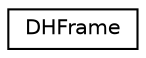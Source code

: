 digraph "Graphical Class Hierarchy"
{
  edge [fontname="Helvetica",fontsize="10",labelfontname="Helvetica",labelfontsize="10"];
  node [fontname="Helvetica",fontsize="10",shape=record];
  rankdir="LR";
  Node0 [label="DHFrame",height=0.2,width=0.4,color="black", fillcolor="white", style="filled",URL="$classDHFrame.html",tooltip="Denavit-Hartenberg convention Frame class to store θi,ai,di,αi, link length, link twist..."];
}
